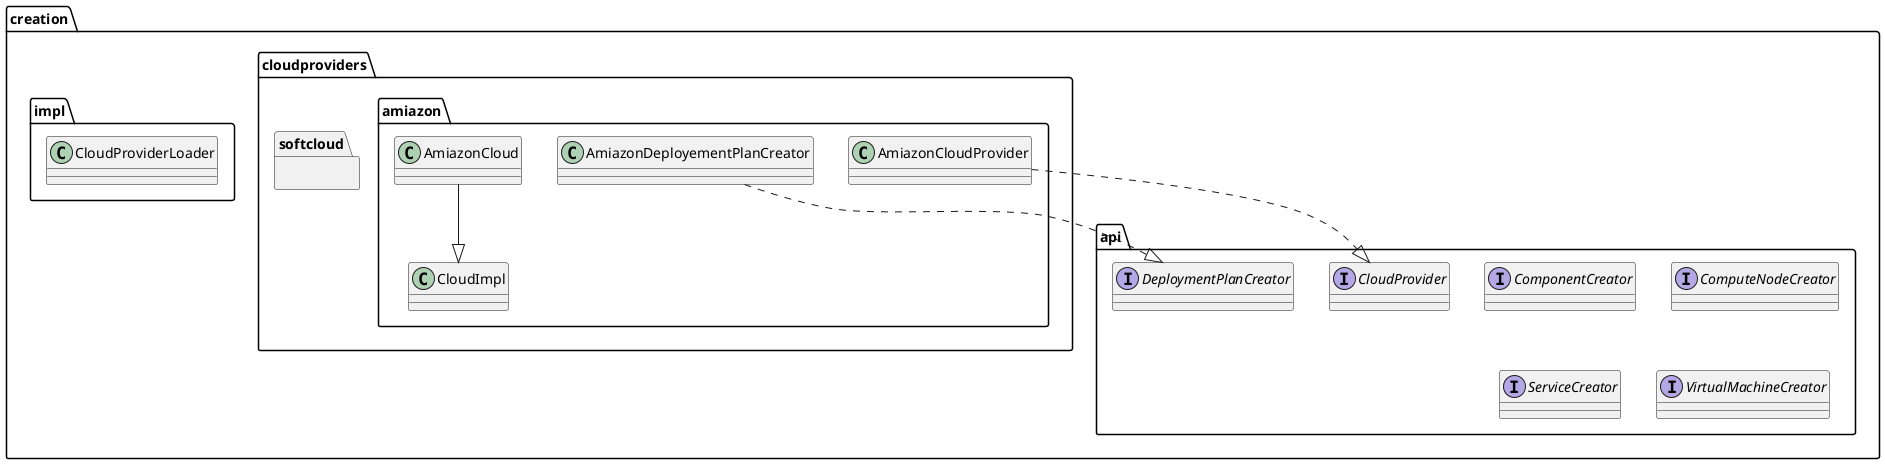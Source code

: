 @startuml

package creation{
package api{
Interface CloudProvider
Interface ComponentCreator
Interface ComputeNodeCreator
Interface DeploymentPlanCreator
Interface ServiceCreator
Interface VirtualMachineCreator

}

package cloudproviders{
package amiazon{
Class AmiazonCloud
AmiazonCloud --|> CloudImpl

Class AmiazonCloudProvider
AmiazonCloudProvider ..|> CloudProvider

Class AmiazonDeployementPlanCreator
AmiazonDeployementPlanCreator ..|> DeploymentPlanCreator

}
package softcloud{
}
}

package impl{
Class CloudProviderLoader
}

}

@enduml